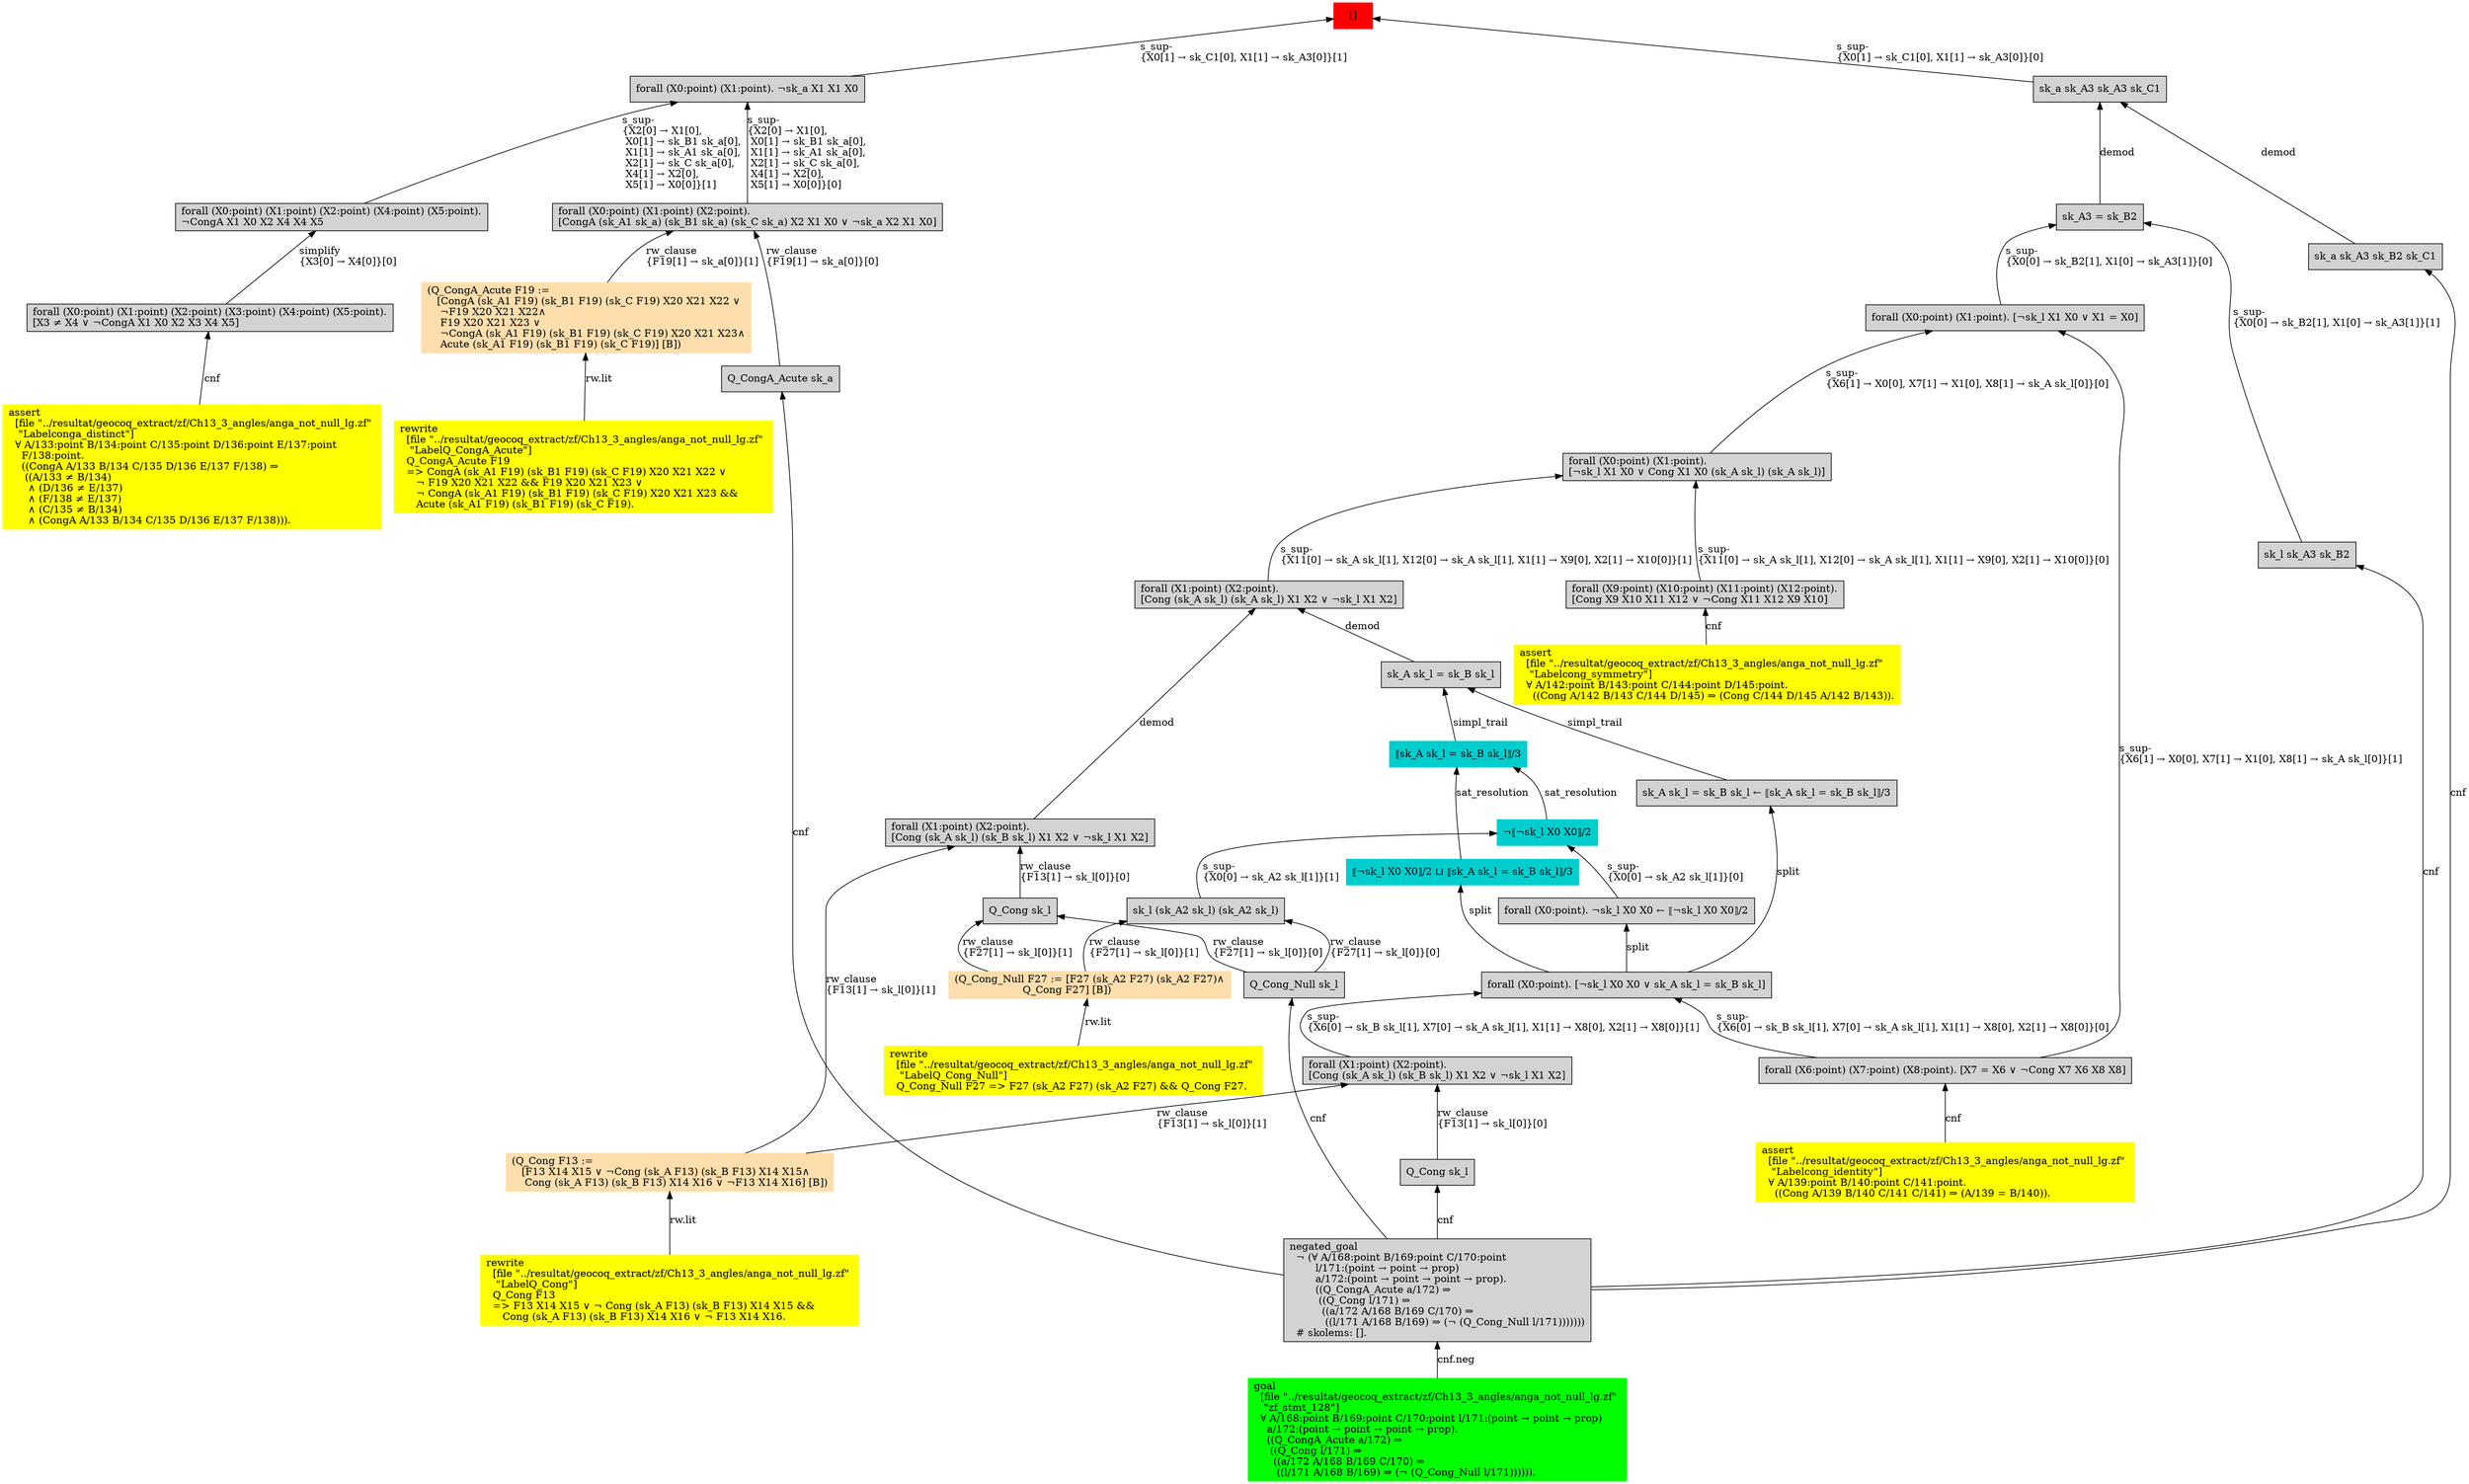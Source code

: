 digraph "unsat_graph" {
  vertex_0 [color=red, label="[]", shape=box, style=filled];
  vertex_0 -> vertex_1 [label="s_sup-\l\{X0[1] → sk_C1[0], X1[1] → sk_A3[0]\}[1]\l", dir="back"];
  vertex_1 [shape=box, label="forall (X0:point) (X1:point). ¬sk_a X1 X1 X0\l", style=filled];
  vertex_1 -> vertex_2 [label="s_sup-\l\{X2[0] → X1[0], \l X0[1] → sk_B1 sk_a[0], \l X1[1] → sk_A1 sk_a[0], \l X2[1] → sk_C sk_a[0], \l X4[1] → X2[0], \l X5[1] → X0[0]\}[1]\l", dir="back"];
  vertex_2 [shape=box, label="forall (X0:point) (X1:point) (X2:point) (X4:point) (X5:point).\l¬CongA X1 X0 X2 X4 X4 X5\l", style=filled];
  vertex_2 -> vertex_3 [label="simplify\l\{X3[0] → X4[0]\}[0]\l", dir="back"];
  vertex_3 [shape=box, label="forall (X0:point) (X1:point) (X2:point) (X3:point) (X4:point) (X5:point).\l[X3 ≠ X4 ∨ ¬CongA X1 X0 X2 X3 X4 X5]\l", style=filled];
  vertex_3 -> vertex_4 [label="cnf", dir="back"];
  vertex_4 [color=yellow, shape=box, label="assert\l  [file \"../resultat/geocoq_extract/zf/Ch13_3_angles/anga_not_null_lg.zf\" \l   \"Labelconga_distinct\"]\l  ∀ A/133:point B/134:point C/135:point D/136:point E/137:point \l    F/138:point.\l    ((CongA A/133 B/134 C/135 D/136 E/137 F/138) ⇒\l     ((A/133 ≠ B/134)\l      ∧ (D/136 ≠ E/137)\l      ∧ (F/138 ≠ E/137)\l      ∧ (C/135 ≠ B/134)\l      ∧ (CongA A/133 B/134 C/135 D/136 E/137 F/138))).\l", style=filled];
  vertex_1 -> vertex_5 [label="s_sup-\l\{X2[0] → X1[0], \l X0[1] → sk_B1 sk_a[0], \l X1[1] → sk_A1 sk_a[0], \l X2[1] → sk_C sk_a[0], \l X4[1] → X2[0], \l X5[1] → X0[0]\}[0]\l", dir="back"];
  vertex_5 [shape=box, label="forall (X0:point) (X1:point) (X2:point).\l[CongA (sk_A1 sk_a) (sk_B1 sk_a) (sk_C sk_a) X2 X1 X0 ∨ ¬sk_a X2 X1 X0]\l", style=filled];
  vertex_5 -> vertex_6 [label="rw_clause\l\{F19[1] → sk_a[0]\}[1]\l", dir="back"];
  vertex_6 [color=navajowhite, shape=box, label="(Q_CongA_Acute F19 :=\l   [CongA (sk_A1 F19) (sk_B1 F19) (sk_C F19) X20 X21 X22 ∨ \l    ¬F19 X20 X21 X22∧\l    F19 X20 X21 X23 ∨ \l    ¬CongA (sk_A1 F19) (sk_B1 F19) (sk_C F19) X20 X21 X23∧\l    Acute (sk_A1 F19) (sk_B1 F19) (sk_C F19)] [B])\l", style=filled];
  vertex_6 -> vertex_7 [label="rw.lit", dir="back"];
  vertex_7 [color=yellow, shape=box, label="rewrite\l  [file \"../resultat/geocoq_extract/zf/Ch13_3_angles/anga_not_null_lg.zf\" \l   \"LabelQ_CongA_Acute\"]\l  Q_CongA_Acute F19\l  =\> CongA (sk_A1 F19) (sk_B1 F19) (sk_C F19) X20 X21 X22 ∨ \l     ¬ F19 X20 X21 X22 && F19 X20 X21 X23 ∨ \l     ¬ CongA (sk_A1 F19) (sk_B1 F19) (sk_C F19) X20 X21 X23 && \l     Acute (sk_A1 F19) (sk_B1 F19) (sk_C F19).\l", style=filled];
  vertex_5 -> vertex_8 [label="rw_clause\l\{F19[1] → sk_a[0]\}[0]\l", dir="back"];
  vertex_8 [shape=box, label="Q_CongA_Acute sk_a\l", style=filled];
  vertex_8 -> vertex_9 [label="cnf", dir="back"];
  vertex_9 [shape=box, label="negated_goal\l  ¬ (∀ A/168:point B/169:point C/170:point \l        l/171:(point → point → prop) \l        a/172:(point → point → point → prop).\l        ((Q_CongA_Acute a/172) ⇒\l         ((Q_Cong l/171) ⇒\l          ((a/172 A/168 B/169 C/170) ⇒\l           ((l/171 A/168 B/169) ⇒ (¬ (Q_Cong_Null l/171)))))))\l  # skolems: [].\l", style=filled];
  vertex_9 -> vertex_10 [label="cnf.neg", dir="back"];
  vertex_10 [color=green, shape=box, label="goal\l  [file \"../resultat/geocoq_extract/zf/Ch13_3_angles/anga_not_null_lg.zf\" \l   \"zf_stmt_128\"]\l  ∀ A/168:point B/169:point C/170:point l/171:(point → point → prop) \l    a/172:(point → point → point → prop).\l    ((Q_CongA_Acute a/172) ⇒\l     ((Q_Cong l/171) ⇒\l      ((a/172 A/168 B/169 C/170) ⇒\l       ((l/171 A/168 B/169) ⇒ (¬ (Q_Cong_Null l/171)))))).\l", style=filled];
  vertex_0 -> vertex_11 [label="s_sup-\l\{X0[1] → sk_C1[0], X1[1] → sk_A3[0]\}[0]\l", dir="back"];
  vertex_11 [shape=box, label="sk_a sk_A3 sk_A3 sk_C1\l", style=filled];
  vertex_11 -> vertex_12 [label="demod", dir="back"];
  vertex_12 [shape=box, label="sk_A3 = sk_B2\l", style=filled];
  vertex_12 -> vertex_13 [label="s_sup-\l\{X0[0] → sk_B2[1], X1[0] → sk_A3[1]\}[0]\l", dir="back"];
  vertex_13 [shape=box, label="forall (X0:point) (X1:point). [¬sk_l X1 X0 ∨ X1 = X0]\l", style=filled];
  vertex_13 -> vertex_14 [label="s_sup-\l\{X6[1] → X0[0], X7[1] → X1[0], X8[1] → sk_A sk_l[0]\}[1]\l", dir="back"];
  vertex_14 [shape=box, label="forall (X6:point) (X7:point) (X8:point). [X7 = X6 ∨ ¬Cong X7 X6 X8 X8]\l", style=filled];
  vertex_14 -> vertex_15 [label="cnf", dir="back"];
  vertex_15 [color=yellow, shape=box, label="assert\l  [file \"../resultat/geocoq_extract/zf/Ch13_3_angles/anga_not_null_lg.zf\" \l   \"Labelcong_identity\"]\l  ∀ A/139:point B/140:point C/141:point.\l    ((Cong A/139 B/140 C/141 C/141) ⇒ (A/139 = B/140)).\l", style=filled];
  vertex_13 -> vertex_16 [label="s_sup-\l\{X6[1] → X0[0], X7[1] → X1[0], X8[1] → sk_A sk_l[0]\}[0]\l", dir="back"];
  vertex_16 [shape=box, label="forall (X0:point) (X1:point).\l[¬sk_l X1 X0 ∨ Cong X1 X0 (sk_A sk_l) (sk_A sk_l)]\l", style=filled];
  vertex_16 -> vertex_17 [label="s_sup-\l\{X11[0] → sk_A sk_l[1], X12[0] → sk_A sk_l[1], X1[1] → X9[0], X2[1] → X10[0]\}[0]\l", dir="back"];
  vertex_17 [shape=box, label="forall (X9:point) (X10:point) (X11:point) (X12:point).\l[Cong X9 X10 X11 X12 ∨ ¬Cong X11 X12 X9 X10]\l", style=filled];
  vertex_17 -> vertex_18 [label="cnf", dir="back"];
  vertex_18 [color=yellow, shape=box, label="assert\l  [file \"../resultat/geocoq_extract/zf/Ch13_3_angles/anga_not_null_lg.zf\" \l   \"Labelcong_symmetry\"]\l  ∀ A/142:point B/143:point C/144:point D/145:point.\l    ((Cong A/142 B/143 C/144 D/145) ⇒ (Cong C/144 D/145 A/142 B/143)).\l", style=filled];
  vertex_16 -> vertex_19 [label="s_sup-\l\{X11[0] → sk_A sk_l[1], X12[0] → sk_A sk_l[1], X1[1] → X9[0], X2[1] → X10[0]\}[1]\l", dir="back"];
  vertex_19 [shape=box, label="forall (X1:point) (X2:point).\l[Cong (sk_A sk_l) (sk_A sk_l) X1 X2 ∨ ¬sk_l X1 X2]\l", style=filled];
  vertex_19 -> vertex_20 [label="demod", dir="back"];
  vertex_20 [shape=box, label="sk_A sk_l = sk_B sk_l\l", style=filled];
  vertex_20 -> vertex_21 [label="simpl_trail", dir="back"];
  vertex_21 [color=cyan3, shape=box, label="⟦sk_A sk_l = sk_B sk_l⟧/3\l", style=filled];
  vertex_21 -> vertex_22 [label="sat_resolution", dir="back"];
  vertex_22 [color=cyan3, shape=box, label="¬⟦¬sk_l X0 X0⟧/2\l", style=filled];
  vertex_22 -> vertex_23 [label="s_sup-\l\{X0[0] → sk_A2 sk_l[1]\}[0]\l", dir="back"];
  vertex_23 [shape=box, label="forall (X0:point). ¬sk_l X0 X0 ← ⟦¬sk_l X0 X0⟧/2\l", style=filled];
  vertex_23 -> vertex_24 [label="split", dir="back"];
  vertex_24 [shape=box, label="forall (X0:point). [¬sk_l X0 X0 ∨ sk_A sk_l = sk_B sk_l]\l", style=filled];
  vertex_24 -> vertex_14 [label="s_sup-\l\{X6[0] → sk_B sk_l[1], X7[0] → sk_A sk_l[1], X1[1] → X8[0], X2[1] → X8[0]\}[0]\l", dir="back"];
  vertex_24 -> vertex_25 [label="s_sup-\l\{X6[0] → sk_B sk_l[1], X7[0] → sk_A sk_l[1], X1[1] → X8[0], X2[1] → X8[0]\}[1]\l", dir="back"];
  vertex_25 [shape=box, label="forall (X1:point) (X2:point).\l[Cong (sk_A sk_l) (sk_B sk_l) X1 X2 ∨ ¬sk_l X1 X2]\l", style=filled];
  vertex_25 -> vertex_26 [label="rw_clause\l\{F13[1] → sk_l[0]\}[1]\l", dir="back"];
  vertex_26 [color=navajowhite, shape=box, label="(Q_Cong F13 :=\l   [F13 X14 X15 ∨ ¬Cong (sk_A F13) (sk_B F13) X14 X15∧\l    Cong (sk_A F13) (sk_B F13) X14 X16 ∨ ¬F13 X14 X16] [B])\l", style=filled];
  vertex_26 -> vertex_27 [label="rw.lit", dir="back"];
  vertex_27 [color=yellow, shape=box, label="rewrite\l  [file \"../resultat/geocoq_extract/zf/Ch13_3_angles/anga_not_null_lg.zf\" \l   \"LabelQ_Cong\"]\l  Q_Cong F13\l  =\> F13 X14 X15 ∨ ¬ Cong (sk_A F13) (sk_B F13) X14 X15 && \l     Cong (sk_A F13) (sk_B F13) X14 X16 ∨ ¬ F13 X14 X16.\l", style=filled];
  vertex_25 -> vertex_28 [label="rw_clause\l\{F13[1] → sk_l[0]\}[0]\l", dir="back"];
  vertex_28 [shape=box, label="Q_Cong sk_l\l", style=filled];
  vertex_28 -> vertex_9 [label="cnf", dir="back"];
  vertex_22 -> vertex_29 [label="s_sup-\l\{X0[0] → sk_A2 sk_l[1]\}[1]\l", dir="back"];
  vertex_29 [shape=box, label="sk_l (sk_A2 sk_l) (sk_A2 sk_l)\l", style=filled];
  vertex_29 -> vertex_30 [label="rw_clause\l\{F27[1] → sk_l[0]\}[1]\l", dir="back"];
  vertex_30 [color=navajowhite, shape=box, label="(Q_Cong_Null F27 := [F27 (sk_A2 F27) (sk_A2 F27)∧\l                     Q_Cong F27] [B])\l", style=filled];
  vertex_30 -> vertex_31 [label="rw.lit", dir="back"];
  vertex_31 [color=yellow, shape=box, label="rewrite\l  [file \"../resultat/geocoq_extract/zf/Ch13_3_angles/anga_not_null_lg.zf\" \l   \"LabelQ_Cong_Null\"]\l  Q_Cong_Null F27 =\> F27 (sk_A2 F27) (sk_A2 F27) && Q_Cong F27.\l", style=filled];
  vertex_29 -> vertex_32 [label="rw_clause\l\{F27[1] → sk_l[0]\}[0]\l", dir="back"];
  vertex_32 [shape=box, label="Q_Cong_Null sk_l\l", style=filled];
  vertex_32 -> vertex_9 [label="cnf", dir="back"];
  vertex_21 -> vertex_33 [label="sat_resolution", dir="back"];
  vertex_33 [color=cyan3, shape=box, label="⟦¬sk_l X0 X0⟧/2 ⊔ ⟦sk_A sk_l = sk_B sk_l⟧/3\l", style=filled];
  vertex_33 -> vertex_24 [label="split", dir="back"];
  vertex_20 -> vertex_34 [label="simpl_trail", dir="back"];
  vertex_34 [shape=box, label="sk_A sk_l = sk_B sk_l ← ⟦sk_A sk_l = sk_B sk_l⟧/3\l", style=filled];
  vertex_34 -> vertex_24 [label="split", dir="back"];
  vertex_19 -> vertex_35 [label="demod", dir="back"];
  vertex_35 [shape=box, label="forall (X1:point) (X2:point).\l[Cong (sk_A sk_l) (sk_B sk_l) X1 X2 ∨ ¬sk_l X1 X2]\l", style=filled];
  vertex_35 -> vertex_26 [label="rw_clause\l\{F13[1] → sk_l[0]\}[1]\l", dir="back"];
  vertex_35 -> vertex_36 [label="rw_clause\l\{F13[1] → sk_l[0]\}[0]\l", dir="back"];
  vertex_36 [shape=box, label="Q_Cong sk_l\l", style=filled];
  vertex_36 -> vertex_30 [label="rw_clause\l\{F27[1] → sk_l[0]\}[1]\l", dir="back"];
  vertex_36 -> vertex_32 [label="rw_clause\l\{F27[1] → sk_l[0]\}[0]\l", dir="back"];
  vertex_12 -> vertex_37 [label="s_sup-\l\{X0[0] → sk_B2[1], X1[0] → sk_A3[1]\}[1]\l", dir="back"];
  vertex_37 [shape=box, label="sk_l sk_A3 sk_B2\l", style=filled];
  vertex_37 -> vertex_9 [label="cnf", dir="back"];
  vertex_11 -> vertex_38 [label="demod", dir="back"];
  vertex_38 [shape=box, label="sk_a sk_A3 sk_B2 sk_C1\l", style=filled];
  vertex_38 -> vertex_9 [label="cnf", dir="back"];
  }


